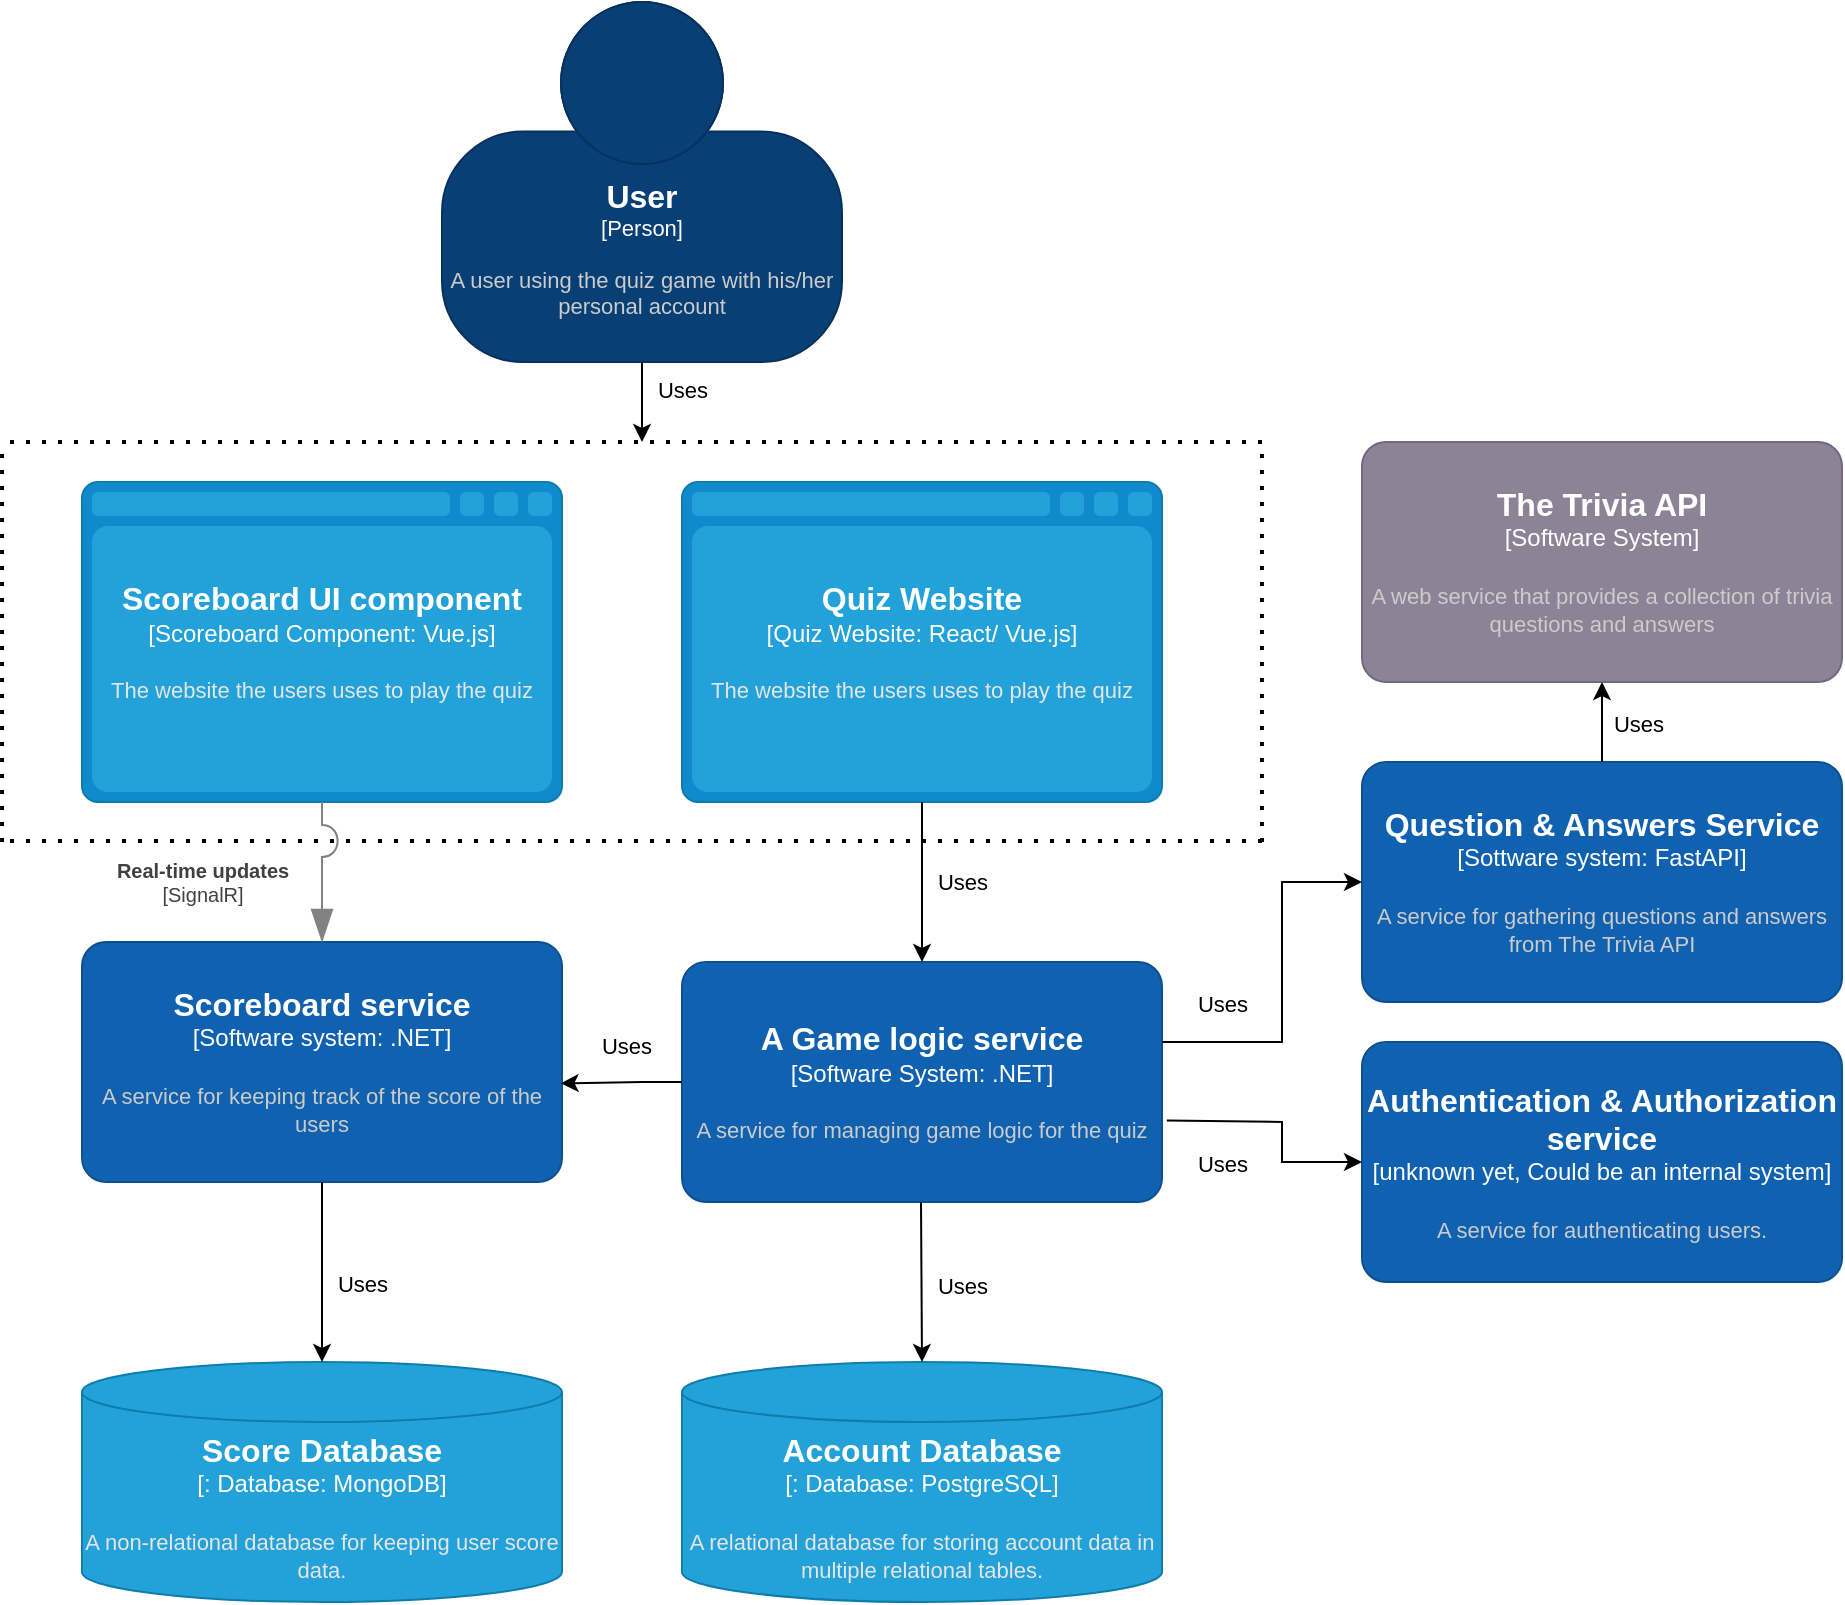 <mxfile version="21.0.6" type="device"><diagram name="Page-1" id="NK5Vc2fLCHh_o0DNzBVF"><mxGraphModel dx="2148" dy="1852" grid="1" gridSize="10" guides="1" tooltips="1" connect="1" arrows="1" fold="1" page="1" pageScale="1" pageWidth="827" pageHeight="1169" math="0" shadow="0"><root><mxCell id="0"/><mxCell id="1" parent="0"/><object placeholders="1" c4Name="User" c4Type="Person" c4Description="A user using the quiz game with his/her personal account" label="&lt;font style=&quot;font-size: 16px&quot;&gt;&lt;b&gt;%c4Name%&lt;/b&gt;&lt;/font&gt;&lt;div&gt;[%c4Type%]&lt;/div&gt;&lt;br&gt;&lt;div&gt;&lt;font style=&quot;font-size: 11px&quot;&gt;&lt;font color=&quot;#cccccc&quot;&gt;%c4Description%&lt;/font&gt;&lt;/div&gt;" id="DL-ryEMnMMAY6En_hFSL-1"><mxCell style="html=1;fontSize=11;dashed=0;whiteSpace=wrap;fillColor=#083F75;strokeColor=#06315C;fontColor=#ffffff;shape=mxgraph.c4.person2;align=center;metaEdit=1;points=[[0.5,0,0],[1,0.5,0],[1,0.75,0],[0.75,1,0],[0.5,1,0],[0.25,1,0],[0,0.75,0],[0,0.5,0]];resizable=0;" parent="1" vertex="1"><mxGeometry x="-700" y="-80" width="200" height="180" as="geometry"/></mxCell></object><object placeholders="1" c4Type="Quiz Website" c4Container="Quiz Website" c4Technology="React/ Vue.js" c4Description="The website the users uses to play the quiz " label="&lt;font style=&quot;font-size: 16px&quot;&gt;&lt;b&gt;%c4Type%&lt;/b&gt;&lt;/font&gt;&lt;div&gt;[%c4Container%:&amp;nbsp;%c4Technology%]&lt;/div&gt;&lt;br&gt;&lt;div&gt;&lt;font style=&quot;font-size: 11px&quot;&gt;&lt;font color=&quot;#E6E6E6&quot;&gt;%c4Description%&lt;/font&gt;&lt;/div&gt;" id="DL-ryEMnMMAY6En_hFSL-2"><mxCell style="shape=mxgraph.c4.webBrowserContainer2;whiteSpace=wrap;html=1;boundedLbl=1;rounded=0;labelBackgroundColor=none;strokeColor=#118ACD;fillColor=#23A2D9;strokeColor=#118ACD;strokeColor2=#0E7DAD;fontSize=12;fontColor=#ffffff;align=center;metaEdit=1;points=[[0.5,0,0],[1,0.25,0],[1,0.5,0],[1,0.75,0],[0.5,1,0],[0,0.75,0],[0,0.5,0],[0,0.25,0]];resizable=0;" parent="1" vertex="1"><mxGeometry x="-580" y="160" width="240" height="160" as="geometry"/></mxCell></object><mxCell id="DL-ryEMnMMAY6En_hFSL-3" value="" style="endArrow=classic;html=1;rounded=0;exitX=0.5;exitY=1;exitDx=0;exitDy=0;exitPerimeter=0;" parent="1" source="DL-ryEMnMMAY6En_hFSL-1" edge="1"><mxGeometry width="50" height="50" relative="1" as="geometry"><mxPoint x="-480" y="230" as="sourcePoint"/><mxPoint x="-600" y="140" as="targetPoint"/><Array as="points"><mxPoint x="-600" y="120"/></Array></mxGeometry></mxCell><mxCell id="DL-ryEMnMMAY6En_hFSL-4" value="Uses" style="edgeLabel;html=1;align=center;verticalAlign=middle;resizable=0;points=[];" parent="DL-ryEMnMMAY6En_hFSL-3" vertex="1" connectable="0"><mxGeometry x="0.23" y="1" relative="1" as="geometry"><mxPoint x="19" y="-11" as="offset"/></mxGeometry></mxCell><object placeholders="1" c4Name="A Game logic service" c4Type="Software System: .NET" c4Description="A service for managing game logic for the quiz" label="&lt;font style=&quot;font-size: 16px&quot;&gt;&lt;b&gt;%c4Name%&lt;/b&gt;&lt;/font&gt;&lt;div&gt;[%c4Type%]&lt;/div&gt;&lt;br&gt;&lt;div&gt;&lt;font style=&quot;font-size: 11px&quot;&gt;&lt;font color=&quot;#cccccc&quot;&gt;%c4Description%&lt;/font&gt;&lt;/div&gt;" id="DL-ryEMnMMAY6En_hFSL-5"><mxCell style="rounded=1;whiteSpace=wrap;html=1;labelBackgroundColor=none;fillColor=#1061B0;fontColor=#ffffff;align=center;arcSize=10;strokeColor=#0D5091;metaEdit=1;resizable=0;points=[[0.25,0,0],[0.5,0,0],[0.75,0,0],[1,0.25,0],[1,0.5,0],[1,0.75,0],[0.75,1,0],[0.5,1,0],[0.25,1,0],[0,0.75,0],[0,0.5,0],[0,0.25,0]];" parent="1" vertex="1"><mxGeometry x="-580" y="400" width="240" height="120" as="geometry"/></mxCell></object><mxCell id="DL-ryEMnMMAY6En_hFSL-6" value="" style="endArrow=classic;html=1;rounded=0;exitX=0.5;exitY=1;exitDx=0;exitDy=0;exitPerimeter=0;entryX=0.5;entryY=0;entryDx=0;entryDy=0;entryPerimeter=0;" parent="1" source="DL-ryEMnMMAY6En_hFSL-2" target="DL-ryEMnMMAY6En_hFSL-5" edge="1"><mxGeometry width="50" height="50" relative="1" as="geometry"><mxPoint x="-460.37" y="250" as="sourcePoint"/><mxPoint x="-460.37" y="310" as="targetPoint"/></mxGeometry></mxCell><mxCell id="DL-ryEMnMMAY6En_hFSL-7" value="Uses" style="edgeLabel;html=1;align=center;verticalAlign=middle;resizable=0;points=[];" parent="DL-ryEMnMMAY6En_hFSL-6" vertex="1" connectable="0"><mxGeometry x="0.23" y="1" relative="1" as="geometry"><mxPoint x="19" y="-9" as="offset"/></mxGeometry></mxCell><object placeholders="1" c4Name="Authentication &amp; Authorization service" c4Type="unknown yet, Could be an internal system" c4Description="A service for authenticating users." label="&lt;font style=&quot;font-size: 16px&quot;&gt;&lt;b&gt;%c4Name%&lt;/b&gt;&lt;/font&gt;&lt;div&gt;[%c4Type%]&lt;/div&gt;&lt;br&gt;&lt;div&gt;&lt;font style=&quot;font-size: 11px&quot;&gt;&lt;font color=&quot;#cccccc&quot;&gt;%c4Description%&lt;/font&gt;&lt;/div&gt;" id="DL-ryEMnMMAY6En_hFSL-8"><mxCell style="rounded=1;whiteSpace=wrap;html=1;labelBackgroundColor=none;fillColor=#1061B0;fontColor=#ffffff;align=center;arcSize=10;strokeColor=#0D5091;metaEdit=1;resizable=0;points=[[0.25,0,0],[0.5,0,0],[0.75,0,0],[1,0.25,0],[1,0.5,0],[1,0.75,0],[0.75,1,0],[0.5,1,0],[0.25,1,0],[0,0.75,0],[0,0.5,0],[0,0.25,0]];" parent="1" vertex="1"><mxGeometry x="-240" y="440" width="240" height="120" as="geometry"/></mxCell></object><object placeholders="1" c4Name="Scoreboard service" c4Type="Software system: .NET" c4Description="A service for keeping track of the score of the users" label="&lt;font style=&quot;font-size: 16px&quot;&gt;&lt;b&gt;%c4Name%&lt;/b&gt;&lt;/font&gt;&lt;div&gt;[%c4Type%]&lt;/div&gt;&lt;br&gt;&lt;div&gt;&lt;font style=&quot;font-size: 11px&quot;&gt;&lt;font color=&quot;#cccccc&quot;&gt;%c4Description%&lt;/font&gt;&lt;/div&gt;" id="DL-ryEMnMMAY6En_hFSL-9"><mxCell style="rounded=1;whiteSpace=wrap;html=1;labelBackgroundColor=none;fillColor=#1061B0;fontColor=#ffffff;align=center;arcSize=10;strokeColor=#0D5091;metaEdit=1;resizable=0;points=[[0.25,0,0],[0.5,0,0],[0.75,0,0],[1,0.25,0],[1,0.5,0],[1,0.75,0],[0.75,1,0],[0.5,1,0],[0.25,1,0],[0,0.75,0],[0,0.5,0],[0,0.25,0]];" parent="1" vertex="1"><mxGeometry x="-880" y="390" width="240" height="120" as="geometry"/></mxCell></object><object placeholders="1" c4Name="Question &amp; Answers Service" c4Type="Sottware system: FastAPI" c4Description="A service for gathering questions and answers from The Trivia API" label="&lt;font style=&quot;font-size: 16px&quot;&gt;&lt;b&gt;%c4Name%&lt;/b&gt;&lt;/font&gt;&lt;div&gt;[%c4Type%]&lt;/div&gt;&lt;br&gt;&lt;div&gt;&lt;font style=&quot;font-size: 11px&quot;&gt;&lt;font color=&quot;#cccccc&quot;&gt;%c4Description%&lt;/font&gt;&lt;/div&gt;" id="DL-ryEMnMMAY6En_hFSL-10"><mxCell style="rounded=1;whiteSpace=wrap;html=1;labelBackgroundColor=none;fillColor=#1061B0;fontColor=#ffffff;align=center;arcSize=10;strokeColor=#0D5091;metaEdit=1;resizable=0;points=[[0.25,0,0],[0.5,0,0],[0.75,0,0],[1,0.25,0],[1,0.5,0],[1,0.75,0],[0.75,1,0],[0.5,1,0],[0.25,1,0],[0,0.75,0],[0,0.5,0],[0,0.25,0]];" parent="1" vertex="1"><mxGeometry x="-240" y="300" width="240" height="120" as="geometry"/></mxCell></object><mxCell id="DL-ryEMnMMAY6En_hFSL-11" value="" style="endArrow=classic;html=1;rounded=0;exitX=0;exitY=0.5;exitDx=0;exitDy=0;exitPerimeter=0;entryX=0.997;entryY=0.589;entryDx=0;entryDy=0;entryPerimeter=0;" parent="1" source="DL-ryEMnMMAY6En_hFSL-5" target="DL-ryEMnMMAY6En_hFSL-9" edge="1"><mxGeometry width="50" height="50" relative="1" as="geometry"><mxPoint x="-870" y="500" as="sourcePoint"/><mxPoint x="-760" y="420" as="targetPoint"/><Array as="points"><mxPoint x="-600" y="460"/></Array></mxGeometry></mxCell><mxCell id="DL-ryEMnMMAY6En_hFSL-13" value="Uses" style="edgeLabel;html=1;align=center;verticalAlign=middle;resizable=0;points=[];" parent="1" vertex="1" connectable="0"><mxGeometry x="-380.0" y="350.002" as="geometry"><mxPoint x="-228" y="92" as="offset"/></mxGeometry></mxCell><mxCell id="DL-ryEMnMMAY6En_hFSL-15" value="" style="endArrow=classic;html=1;rounded=0;entryX=0;entryY=0.5;entryDx=0;entryDy=0;entryPerimeter=0;" parent="1" target="DL-ryEMnMMAY6En_hFSL-10" edge="1"><mxGeometry width="50" height="50" relative="1" as="geometry"><mxPoint x="-340" y="440" as="sourcePoint"/><mxPoint x="-250" y="340" as="targetPoint"/><Array as="points"><mxPoint x="-310" y="440"/><mxPoint x="-280" y="440"/><mxPoint x="-280" y="360"/></Array></mxGeometry></mxCell><mxCell id="DL-ryEMnMMAY6En_hFSL-16" value="Uses" style="edgeLabel;html=1;align=center;verticalAlign=middle;resizable=0;points=[];" parent="DL-ryEMnMMAY6En_hFSL-15" vertex="1" connectable="0"><mxGeometry x="0.23" y="1" relative="1" as="geometry"><mxPoint x="-29" y="31" as="offset"/></mxGeometry></mxCell><object placeholders="1" c4Type="Scoreboard UI component" c4Container="Scoreboard Component" c4Technology="Vue.js" c4Description="The website the users uses to play the quiz " label="&lt;font style=&quot;font-size: 16px&quot;&gt;&lt;b&gt;%c4Type%&lt;/b&gt;&lt;/font&gt;&lt;div&gt;[%c4Container%:&amp;nbsp;%c4Technology%]&lt;/div&gt;&lt;br&gt;&lt;div&gt;&lt;font style=&quot;font-size: 11px&quot;&gt;&lt;font color=&quot;#E6E6E6&quot;&gt;%c4Description%&lt;/font&gt;&lt;/div&gt;" id="DL-ryEMnMMAY6En_hFSL-17"><mxCell style="shape=mxgraph.c4.webBrowserContainer2;whiteSpace=wrap;html=1;boundedLbl=1;rounded=0;labelBackgroundColor=none;strokeColor=#118ACD;fillColor=#23A2D9;strokeColor=#118ACD;strokeColor2=#0E7DAD;fontSize=12;fontColor=#ffffff;align=center;metaEdit=1;points=[[0.5,0,0],[1,0.25,0],[1,0.5,0],[1,0.75,0],[0.5,1,0],[0,0.75,0],[0,0.5,0],[0,0.25,0]];resizable=0;" parent="1" vertex="1"><mxGeometry x="-880" y="160" width="240" height="160" as="geometry"/></mxCell></object><object placeholders="1" c4Type="Account Database" c4Container="" c4Technology="Database: PostgreSQL" c4Description="A relational database for storing account data in multiple relational tables." label="&lt;font style=&quot;font-size: 16px&quot;&gt;&lt;b&gt;%c4Type%&lt;/b&gt;&lt;/font&gt;&lt;div&gt;[%c4Container%:&amp;nbsp;%c4Technology%]&lt;/div&gt;&lt;br&gt;&lt;div&gt;&lt;font style=&quot;font-size: 11px&quot;&gt;&lt;font color=&quot;#E6E6E6&quot;&gt;%c4Description%&lt;/font&gt;&lt;/div&gt;" id="DL-ryEMnMMAY6En_hFSL-20"><mxCell style="shape=cylinder3;size=15;whiteSpace=wrap;html=1;boundedLbl=1;rounded=0;labelBackgroundColor=none;fillColor=#23A2D9;fontSize=12;fontColor=#ffffff;align=center;strokeColor=#0E7DAD;metaEdit=1;points=[[0.5,0,0],[1,0.25,0],[1,0.5,0],[1,0.75,0],[0.5,1,0],[0,0.75,0],[0,0.5,0],[0,0.25,0]];resizable=0;" parent="1" vertex="1"><mxGeometry x="-580" y="600" width="240" height="120" as="geometry"/></mxCell></object><object placeholders="1" c4Type="Score Database" c4Container="" c4Technology="Database: MongoDB" c4Description="A non-relational database for keeping user score data." label="&lt;font style=&quot;font-size: 16px&quot;&gt;&lt;b&gt;%c4Type%&lt;/b&gt;&lt;/font&gt;&lt;div&gt;[%c4Container%:&amp;nbsp;%c4Technology%]&lt;/div&gt;&lt;br&gt;&lt;div&gt;&lt;font style=&quot;font-size: 11px&quot;&gt;&lt;font color=&quot;#E6E6E6&quot;&gt;%c4Description%&lt;/font&gt;&lt;/div&gt;" id="DL-ryEMnMMAY6En_hFSL-21"><mxCell style="shape=cylinder3;size=15;whiteSpace=wrap;html=1;boundedLbl=1;rounded=0;labelBackgroundColor=none;fillColor=#23A2D9;fontSize=12;fontColor=#ffffff;align=center;strokeColor=#0E7DAD;metaEdit=1;points=[[0.5,0,0],[1,0.25,0],[1,0.5,0],[1,0.75,0],[0.5,1,0],[0,0.75,0],[0,0.5,0],[0,0.25,0]];resizable=0;" parent="1" vertex="1"><mxGeometry x="-880" y="600" width="240" height="120" as="geometry"/></mxCell></object><mxCell id="DL-ryEMnMMAY6En_hFSL-22" value="" style="endArrow=classic;html=1;rounded=0;exitX=1.01;exitY=0.66;exitDx=0;exitDy=0;exitPerimeter=0;entryX=0;entryY=0.5;entryDx=0;entryDy=0;entryPerimeter=0;" parent="1" source="DL-ryEMnMMAY6En_hFSL-5" target="DL-ryEMnMMAY6En_hFSL-8" edge="1"><mxGeometry width="50" height="50" relative="1" as="geometry"><mxPoint x="-328" y="450" as="sourcePoint"/><mxPoint x="-250" y="500" as="targetPoint"/><Array as="points"><mxPoint x="-280" y="480"/><mxPoint x="-280" y="500"/><mxPoint x="-260" y="500"/></Array></mxGeometry></mxCell><mxCell id="DL-ryEMnMMAY6En_hFSL-23" value="Uses" style="edgeLabel;html=1;align=center;verticalAlign=middle;resizable=0;points=[];" parent="DL-ryEMnMMAY6En_hFSL-22" vertex="1" connectable="0"><mxGeometry x="0.23" y="1" relative="1" as="geometry"><mxPoint x="-31" y="6" as="offset"/></mxGeometry></mxCell><mxCell id="DL-ryEMnMMAY6En_hFSL-24" value="" style="endArrow=classic;html=1;rounded=0;exitX=0.5;exitY=1;exitDx=0;exitDy=0;exitPerimeter=0;" parent="1" edge="1"><mxGeometry width="50" height="50" relative="1" as="geometry"><mxPoint x="-460.5" y="520" as="sourcePoint"/><mxPoint x="-460" y="600" as="targetPoint"/></mxGeometry></mxCell><mxCell id="DL-ryEMnMMAY6En_hFSL-25" value="Uses" style="edgeLabel;html=1;align=center;verticalAlign=middle;resizable=0;points=[];" parent="DL-ryEMnMMAY6En_hFSL-24" vertex="1" connectable="0"><mxGeometry x="0.23" y="1" relative="1" as="geometry"><mxPoint x="19" y="-7" as="offset"/></mxGeometry></mxCell><mxCell id="DL-ryEMnMMAY6En_hFSL-26" value="" style="endArrow=classic;html=1;rounded=0;entryX=0.5;entryY=0;entryDx=0;entryDy=0;entryPerimeter=0;" parent="1" target="DL-ryEMnMMAY6En_hFSL-21" edge="1"><mxGeometry width="50" height="50" relative="1" as="geometry"><mxPoint x="-760" y="510" as="sourcePoint"/><mxPoint x="-760" y="500" as="targetPoint"/></mxGeometry></mxCell><mxCell id="DL-ryEMnMMAY6En_hFSL-27" value="Uses" style="edgeLabel;html=1;align=center;verticalAlign=middle;resizable=0;points=[];" parent="DL-ryEMnMMAY6En_hFSL-26" vertex="1" connectable="0"><mxGeometry x="0.23" y="1" relative="1" as="geometry"><mxPoint x="19" y="-5" as="offset"/></mxGeometry></mxCell><mxCell id="z1rIuKiYbwEzKLFUEMoN-1" value="" style="endArrow=none;dashed=1;html=1;dashPattern=1 3;strokeWidth=2;rounded=0;" edge="1" parent="1"><mxGeometry width="50" height="50" relative="1" as="geometry"><mxPoint x="-290" y="340" as="sourcePoint"/><mxPoint x="-290" y="140" as="targetPoint"/></mxGeometry></mxCell><mxCell id="z1rIuKiYbwEzKLFUEMoN-2" value="" style="endArrow=none;dashed=1;html=1;dashPattern=1 3;strokeWidth=2;rounded=0;" edge="1" parent="1"><mxGeometry width="50" height="50" relative="1" as="geometry"><mxPoint x="-920" y="340" as="sourcePoint"/><mxPoint x="-920" y="140" as="targetPoint"/><Array as="points"><mxPoint x="-920" y="280"/></Array></mxGeometry></mxCell><mxCell id="z1rIuKiYbwEzKLFUEMoN-3" value="" style="endArrow=none;dashed=1;html=1;dashPattern=1 3;strokeWidth=2;rounded=0;" edge="1" parent="1"><mxGeometry width="50" height="50" relative="1" as="geometry"><mxPoint x="-290" y="140" as="sourcePoint"/><mxPoint x="-920" y="140" as="targetPoint"/></mxGeometry></mxCell><mxCell id="z1rIuKiYbwEzKLFUEMoN-4" value="" style="endArrow=none;dashed=1;html=1;dashPattern=1 3;strokeWidth=2;rounded=0;" edge="1" parent="1"><mxGeometry width="50" height="50" relative="1" as="geometry"><mxPoint x="-290" y="339.5" as="sourcePoint"/><mxPoint x="-920" y="339.5" as="targetPoint"/></mxGeometry></mxCell><object placeholders="1" c4Name="The Trivia API" c4Type="Software System" c4Description="A web service that provides a collection of trivia questions and answers" label="&lt;font style=&quot;font-size: 16px&quot;&gt;&lt;b&gt;%c4Name%&lt;/b&gt;&lt;/font&gt;&lt;div&gt;[%c4Type%]&lt;/div&gt;&lt;br&gt;&lt;div&gt;&lt;font style=&quot;font-size: 11px&quot;&gt;&lt;font color=&quot;#cccccc&quot;&gt;%c4Description%&lt;/font&gt;&lt;/div&gt;" id="z1rIuKiYbwEzKLFUEMoN-6"><mxCell style="rounded=1;whiteSpace=wrap;html=1;labelBackgroundColor=none;fillColor=#8C8496;fontColor=#ffffff;align=center;arcSize=10;strokeColor=#736782;metaEdit=1;resizable=0;points=[[0.25,0,0],[0.5,0,0],[0.75,0,0],[1,0.25,0],[1,0.5,0],[1,0.75,0],[0.75,1,0],[0.5,1,0],[0.25,1,0],[0,0.75,0],[0,0.5,0],[0,0.25,0]];" vertex="1" parent="1"><mxGeometry x="-240" y="140" width="240" height="120" as="geometry"/></mxCell></object><mxCell id="z1rIuKiYbwEzKLFUEMoN-7" value="" style="endArrow=classic;html=1;rounded=0;entryX=0.5;entryY=1;entryDx=0;entryDy=0;entryPerimeter=0;exitX=0.5;exitY=0;exitDx=0;exitDy=0;exitPerimeter=0;" edge="1" parent="1" source="DL-ryEMnMMAY6En_hFSL-10" target="z1rIuKiYbwEzKLFUEMoN-6"><mxGeometry width="50" height="50" relative="1" as="geometry"><mxPoint x="-170" y="280" as="sourcePoint"/><mxPoint x="-170" y="370" as="targetPoint"/></mxGeometry></mxCell><mxCell id="z1rIuKiYbwEzKLFUEMoN-8" value="Uses" style="edgeLabel;html=1;align=center;verticalAlign=middle;resizable=0;points=[];" vertex="1" connectable="0" parent="z1rIuKiYbwEzKLFUEMoN-7"><mxGeometry x="0.23" y="1" relative="1" as="geometry"><mxPoint x="19" y="5" as="offset"/></mxGeometry></mxCell><object placeholders="1" c4Type="Relationship" c4Technology="SignalR" c4Description="Real-time updates" label="&lt;div style=&quot;text-align: left&quot;&gt;&lt;div style=&quot;text-align: center&quot;&gt;&lt;b&gt;%c4Description%&lt;/b&gt;&lt;/div&gt;&lt;div style=&quot;text-align: center&quot;&gt;[%c4Technology%]&lt;/div&gt;&lt;/div&gt;" id="z1rIuKiYbwEzKLFUEMoN-9"><mxCell style="endArrow=blockThin;html=1;fontSize=10;fontColor=#404040;strokeWidth=1;endFill=1;strokeColor=#828282;elbow=vertical;metaEdit=1;endSize=14;startSize=14;jumpStyle=arc;jumpSize=16;rounded=0;edgeStyle=orthogonalEdgeStyle;exitX=0.5;exitY=1;exitDx=0;exitDy=0;exitPerimeter=0;entryX=0.5;entryY=0;entryDx=0;entryDy=0;entryPerimeter=0;" edge="1" parent="1" source="DL-ryEMnMMAY6En_hFSL-17" target="DL-ryEMnMMAY6En_hFSL-9"><mxGeometry x="0.143" y="-60" width="240" relative="1" as="geometry"><mxPoint x="-800" y="370" as="sourcePoint"/><mxPoint x="-560" y="370" as="targetPoint"/><Array as="points"><mxPoint x="-760" y="340"/><mxPoint x="-760" y="340"/></Array><mxPoint as="offset"/></mxGeometry></mxCell></object></root></mxGraphModel></diagram></mxfile>